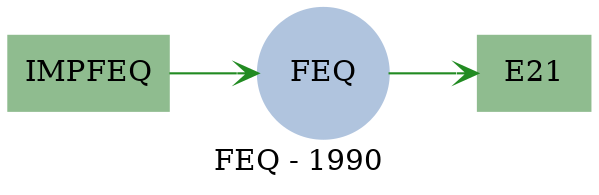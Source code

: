strict digraph result_commodity_FEQ {
	label       = "FEQ - 1990" ;

	compound    = "True" ;
	concentrate = "True" ;
	rankdir     = "LR" ;
	splines     = "True" ;

	node [ shape="box", style="filled" ] ;
	edge [
	  arrowhead  = "vee",
	  fontsize   = "8",
	  label      = "   ",
	  labelfloat = "False",
	  labelfontcolor = "lightgreen"
	  len        = "2",
	  weight     = "0.5",
	] ;

	"FEQ" [ color="lightsteelblue", href="../results/results1990.svg", shape="circle" ] ;

	subgraph used_techs {
		node [ color="darkseagreen" ] ;

		"E21"    [ href="../results/results_E21_1990.svg" ] ;
		"IMPFEQ" [ href="../results/results_IMPFEQ_1990.svg" ] ;
	}

	subgraph used_techs {
		node [ color="powderblue" ] ;

		// no nodes in this section
	}

	subgraph in_use_flows {
		edge [ color="forestgreen" ] ;

		"FEQ"    -> "E21" ;
		"IMPFEQ" -> "FEQ" ;
	}

	subgraph unused_flows {
		edge [ color="powderblue" ] ;

		// no edges in this section
	}
}
